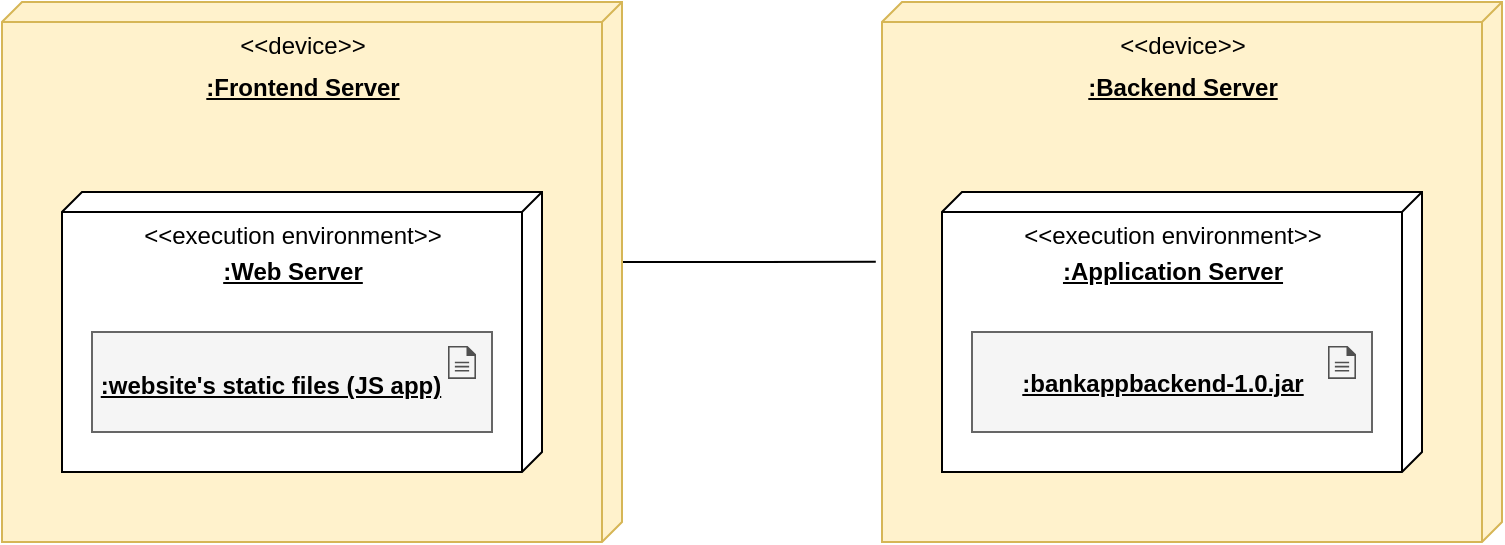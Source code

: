 <mxfile version="15.9.1" type="device"><diagram id="kUL-uZi6MHMhbOtP0iG5" name="Page-1"><mxGraphModel dx="992" dy="840" grid="1" gridSize="10" guides="1" tooltips="1" connect="1" arrows="1" fold="1" page="1" pageScale="1" pageWidth="827" pageHeight="1169" math="0" shadow="0"><root><mxCell id="0"/><mxCell id="1" parent="0"/><mxCell id="Dw0yonoF1Q5SmT1VIlyl-1" value="&amp;lt;&amp;lt;device&amp;gt;&amp;gt;" style="verticalAlign=top;align=center;spacingTop=8;spacingLeft=2;spacingRight=12;shape=cube;size=10;direction=south;fontStyle=0;html=1;fillColor=#fff2cc;strokeColor=#d6b656;" vertex="1" parent="1"><mxGeometry x="900" y="200" width="310" height="270" as="geometry"/></mxCell><mxCell id="Dw0yonoF1Q5SmT1VIlyl-2" value=":Backend Server" style="text;html=1;align=center;verticalAlign=middle;resizable=0;points=[];autosize=1;strokeColor=none;fillColor=none;fontStyle=5" vertex="1" parent="1"><mxGeometry x="995" y="233" width="110" height="20" as="geometry"/></mxCell><mxCell id="Dw0yonoF1Q5SmT1VIlyl-3" value="&amp;lt;&amp;lt;execution environment&amp;gt;&amp;gt;" style="verticalAlign=top;align=center;spacingTop=8;spacingLeft=2;spacingRight=12;shape=cube;size=10;direction=south;fontStyle=0;html=1;" vertex="1" parent="1"><mxGeometry x="930" y="295" width="240" height="140" as="geometry"/></mxCell><mxCell id="Dw0yonoF1Q5SmT1VIlyl-4" value=":Application Server" style="text;html=1;align=center;verticalAlign=middle;resizable=0;points=[];autosize=1;strokeColor=none;fillColor=none;fontStyle=5" vertex="1" parent="1"><mxGeometry x="980" y="325" width="130" height="20" as="geometry"/></mxCell><mxCell id="Dw0yonoF1Q5SmT1VIlyl-8" value="" style="group;fillColor=#fff2cc;strokeColor=#d6b656;" vertex="1" connectable="0" parent="1"><mxGeometry x="945" y="365" width="200" height="50" as="geometry"/></mxCell><mxCell id="Dw0yonoF1Q5SmT1VIlyl-7" value="" style="rounded=0;whiteSpace=wrap;html=1;fillColor=#f5f5f5;fontColor=#333333;strokeColor=#666666;" vertex="1" parent="Dw0yonoF1Q5SmT1VIlyl-8"><mxGeometry width="200" height="50" as="geometry"/></mxCell><mxCell id="Dw0yonoF1Q5SmT1VIlyl-6" value="" style="sketch=0;pointerEvents=1;shadow=0;dashed=0;html=1;strokeColor=none;fillColor=#505050;labelPosition=center;verticalLabelPosition=bottom;verticalAlign=top;outlineConnect=0;align=center;shape=mxgraph.office.concepts.document;aspect=fixed;" vertex="1" parent="Dw0yonoF1Q5SmT1VIlyl-8"><mxGeometry x="178" y="7" width="14" height="16.45" as="geometry"/></mxCell><mxCell id="Dw0yonoF1Q5SmT1VIlyl-5" value=":bankappbackend-1.0.jar" style="text;html=1;align=center;verticalAlign=middle;resizable=0;points=[];autosize=1;strokeColor=none;fillColor=none;fontStyle=5" vertex="1" parent="Dw0yonoF1Q5SmT1VIlyl-8"><mxGeometry x="15" y="16" width="160" height="20" as="geometry"/></mxCell><mxCell id="Dw0yonoF1Q5SmT1VIlyl-36" style="edgeStyle=orthogonalEdgeStyle;rounded=0;orthogonalLoop=1;jettySize=auto;html=1;exitX=0;exitY=0;exitDx=130;exitDy=0;exitPerimeter=0;entryX=0.481;entryY=1.01;entryDx=0;entryDy=0;entryPerimeter=0;endArrow=none;endFill=0;" edge="1" parent="1" source="Dw0yonoF1Q5SmT1VIlyl-24" target="Dw0yonoF1Q5SmT1VIlyl-1"><mxGeometry relative="1" as="geometry"/></mxCell><mxCell id="Dw0yonoF1Q5SmT1VIlyl-24" value="&amp;lt;&amp;lt;device&amp;gt;&amp;gt;" style="verticalAlign=top;align=center;spacingTop=8;spacingLeft=2;spacingRight=12;shape=cube;size=10;direction=south;fontStyle=0;html=1;fillColor=#fff2cc;strokeColor=#d6b656;" vertex="1" parent="1"><mxGeometry x="460" y="200" width="310" height="270" as="geometry"/></mxCell><mxCell id="Dw0yonoF1Q5SmT1VIlyl-25" value=":Frontend Server" style="text;html=1;align=center;verticalAlign=middle;resizable=0;points=[];autosize=1;strokeColor=none;fillColor=none;fontStyle=5" vertex="1" parent="1"><mxGeometry x="555" y="233" width="110" height="20" as="geometry"/></mxCell><mxCell id="Dw0yonoF1Q5SmT1VIlyl-26" value="&amp;lt;&amp;lt;execution environment&amp;gt;&amp;gt;" style="verticalAlign=top;align=center;spacingTop=8;spacingLeft=2;spacingRight=12;shape=cube;size=10;direction=south;fontStyle=0;html=1;" vertex="1" parent="1"><mxGeometry x="490" y="295" width="240" height="140" as="geometry"/></mxCell><mxCell id="Dw0yonoF1Q5SmT1VIlyl-27" value=":Web Server" style="text;html=1;align=center;verticalAlign=middle;resizable=0;points=[];autosize=1;strokeColor=none;fillColor=none;fontStyle=5" vertex="1" parent="1"><mxGeometry x="560" y="325" width="90" height="20" as="geometry"/></mxCell><mxCell id="Dw0yonoF1Q5SmT1VIlyl-28" value="" style="group;fillColor=#fff2cc;strokeColor=#d6b656;" vertex="1" connectable="0" parent="1"><mxGeometry x="505" y="365" width="200" height="50" as="geometry"/></mxCell><mxCell id="Dw0yonoF1Q5SmT1VIlyl-29" value="" style="rounded=0;whiteSpace=wrap;html=1;fillColor=#f5f5f5;fontColor=#333333;strokeColor=#666666;" vertex="1" parent="Dw0yonoF1Q5SmT1VIlyl-28"><mxGeometry width="200" height="50" as="geometry"/></mxCell><mxCell id="Dw0yonoF1Q5SmT1VIlyl-30" value="" style="sketch=0;pointerEvents=1;shadow=0;dashed=0;html=1;strokeColor=none;fillColor=#505050;labelPosition=center;verticalLabelPosition=bottom;verticalAlign=top;outlineConnect=0;align=center;shape=mxgraph.office.concepts.document;aspect=fixed;" vertex="1" parent="Dw0yonoF1Q5SmT1VIlyl-28"><mxGeometry x="178" y="7" width="14" height="16.45" as="geometry"/></mxCell><mxCell id="Dw0yonoF1Q5SmT1VIlyl-31" value=":website's static files (JS app)" style="text;html=1;align=center;verticalAlign=middle;resizable=0;points=[];autosize=1;strokeColor=none;fillColor=none;fontStyle=5" vertex="1" parent="Dw0yonoF1Q5SmT1VIlyl-28"><mxGeometry x="-6" y="17" width="190" height="20" as="geometry"/></mxCell></root></mxGraphModel></diagram></mxfile>